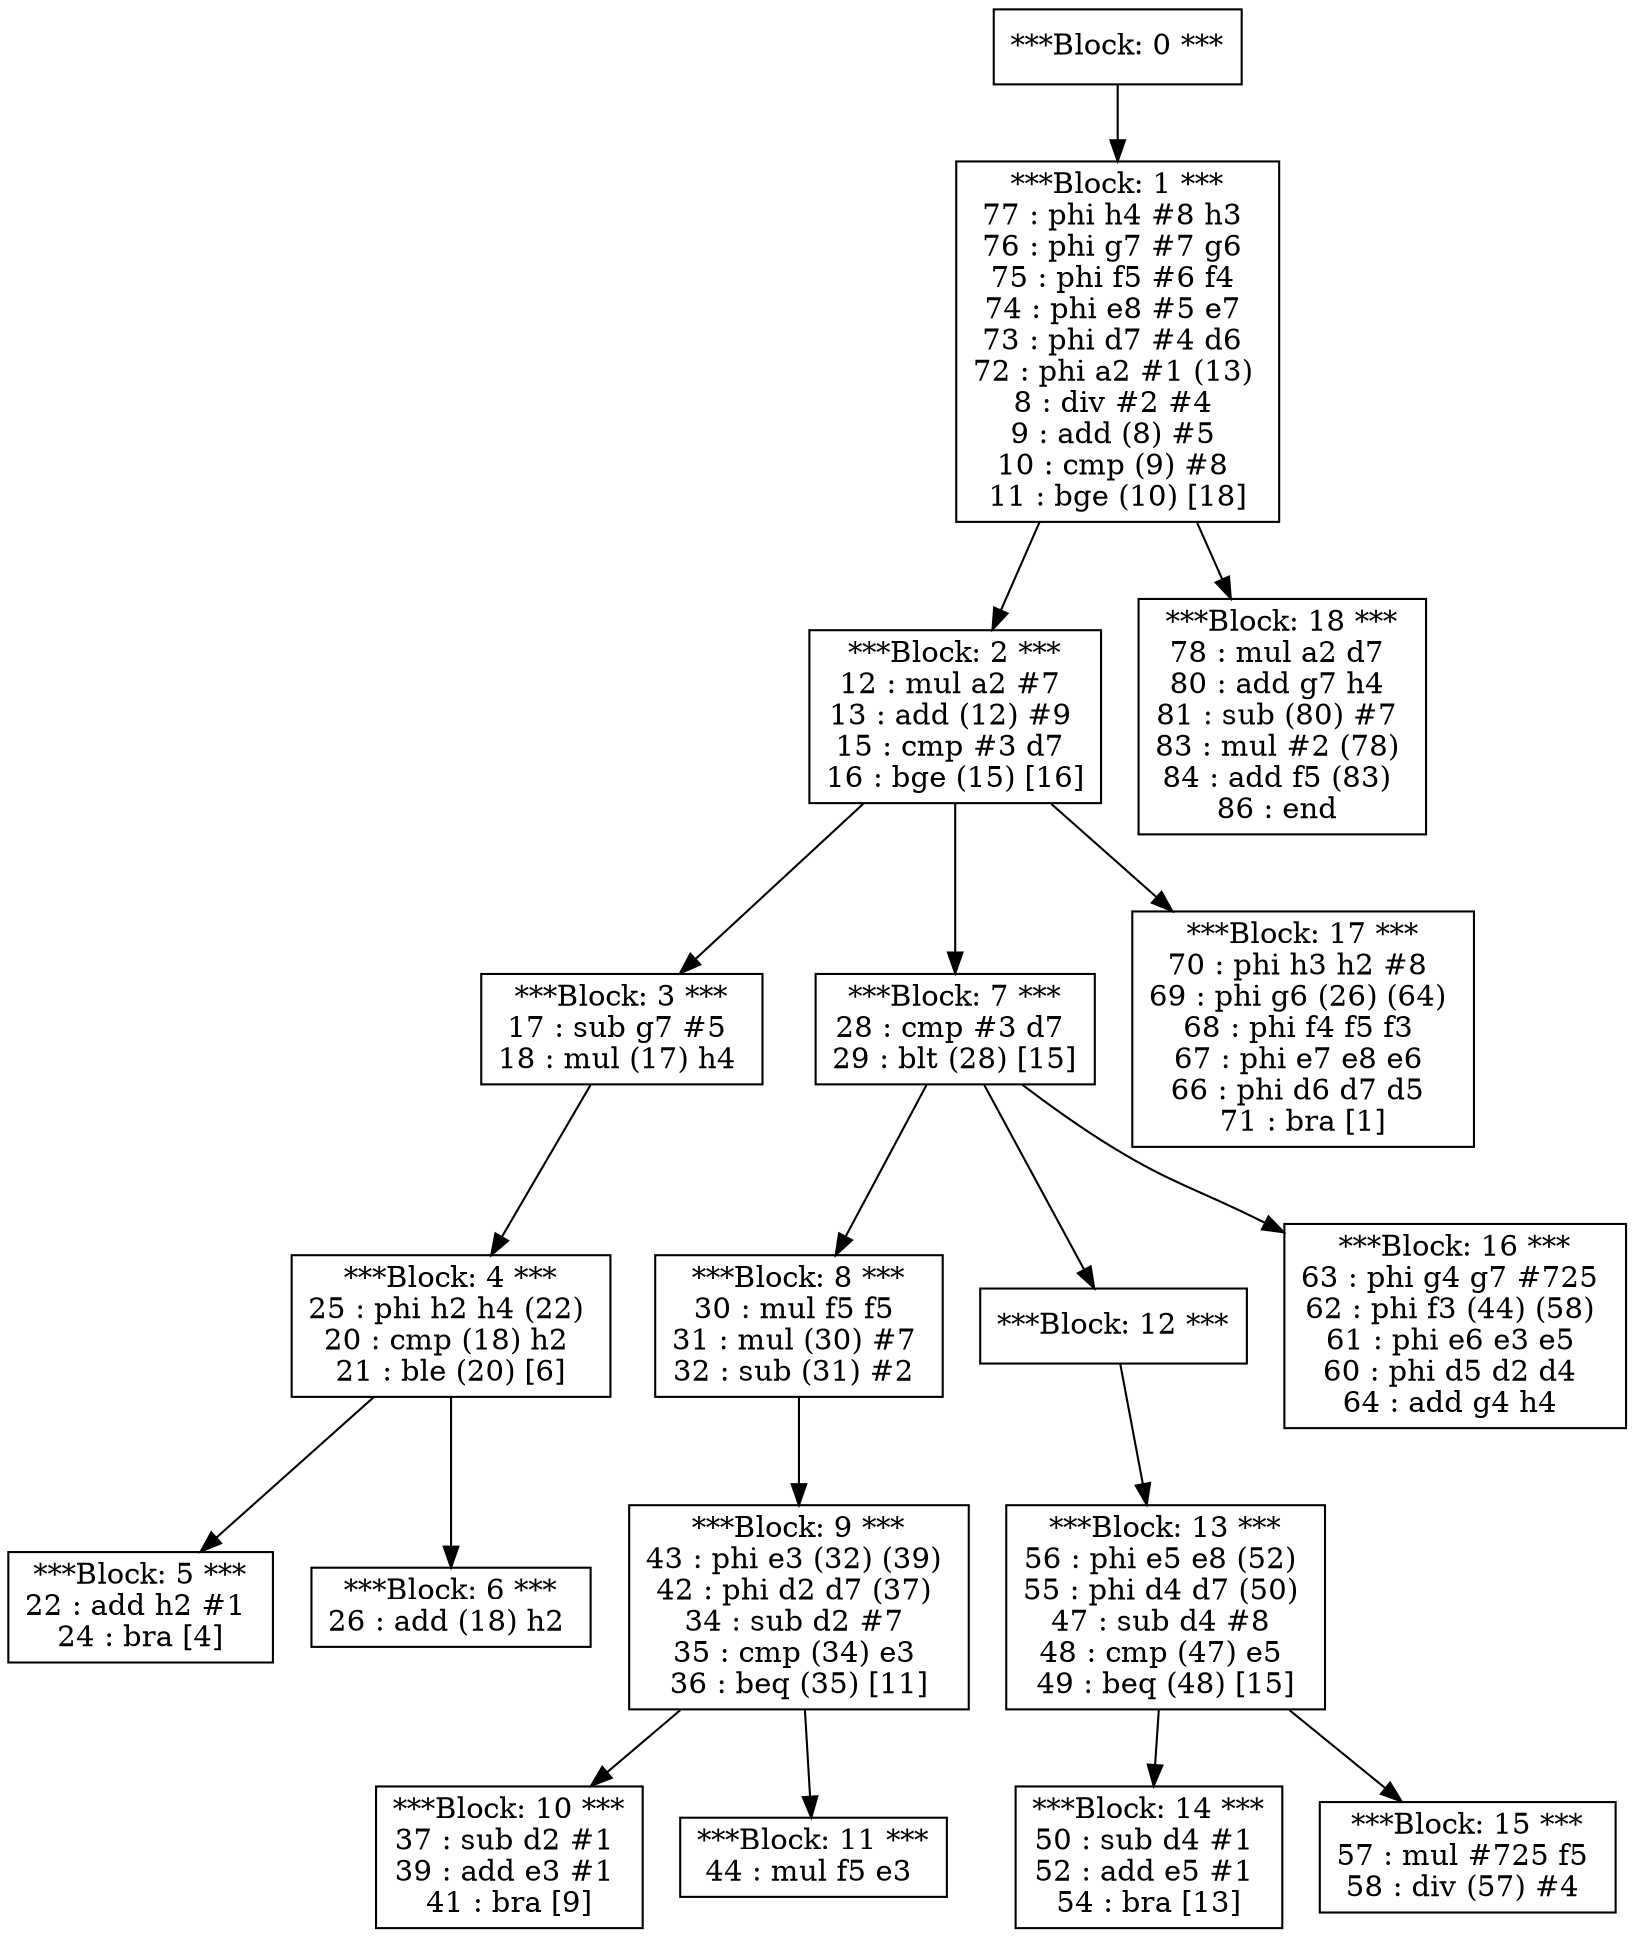 digraph structs {
0 [shape=record,label="***Block: 0 ***\n"]
1 [shape=record,label="***Block: 1 ***\n77 : phi h4 #8 h3 \n76 : phi g7 #7 g6 \n75 : phi f5 #6 f4 \n74 : phi e8 #5 e7 \n73 : phi d7 #4 d6 \n72 : phi a2 #1 (13) \n8 : div #2 #4 \n9 : add (8) #5 \n10 : cmp (9) #8 \n11 : bge (10) [18]\n"]
2 [shape=record,label="***Block: 2 ***\n12 : mul a2 #7 \n13 : add (12) #9 \n15 : cmp #3 d7 \n16 : bge (15) [16]\n"]
3 [shape=record,label="***Block: 3 ***\n17 : sub g7 #5 \n18 : mul (17) h4 \n"]
4 [shape=record,label="***Block: 4 ***\n25 : phi h2 h4 (22) \n20 : cmp (18) h2 \n21 : ble (20) [6]\n"]
5 [shape=record,label="***Block: 5 ***\n22 : add h2 #1 \n24 : bra [4]\n"]
6 [shape=record,label="***Block: 6 ***\n26 : add (18) h2 \n"]
7 [shape=record,label="***Block: 7 ***\n28 : cmp #3 d7 \n29 : blt (28) [15]\n"]
8 [shape=record,label="***Block: 8 ***\n30 : mul f5 f5 \n31 : mul (30) #7 \n32 : sub (31) #2 \n"]
9 [shape=record,label="***Block: 9 ***\n43 : phi e3 (32) (39) \n42 : phi d2 d7 (37) \n34 : sub d2 #7 \n35 : cmp (34) e3 \n36 : beq (35) [11]\n"]
10 [shape=record,label="***Block: 10 ***\n37 : sub d2 #1 \n39 : add e3 #1 \n41 : bra [9]\n"]
11 [shape=record,label="***Block: 11 ***\n44 : mul f5 e3 \n"]
12 [shape=record,label="***Block: 12 ***\n"]
13 [shape=record,label="***Block: 13 ***\n56 : phi e5 e8 (52) \n55 : phi d4 d7 (50) \n47 : sub d4 #8 \n48 : cmp (47) e5 \n49 : beq (48) [15]\n"]
14 [shape=record,label="***Block: 14 ***\n50 : sub d4 #1 \n52 : add e5 #1 \n54 : bra [13]\n"]
15 [shape=record,label="***Block: 15 ***\n57 : mul #725 f5 \n58 : div (57) #4 \n"]
16 [shape=record,label="***Block: 16 ***\n63 : phi g4 g7 #725 \n62 : phi f3 (44) (58) \n61 : phi e6 e3 e5 \n60 : phi d5 d2 d4 \n64 : add g4 h4 \n"]
17 [shape=record,label="***Block: 17 ***\n70 : phi h3 h2 #8 \n69 : phi g6 (26) (64) \n68 : phi f4 f5 f3 \n67 : phi e7 e8 e6 \n66 : phi d6 d7 d5 \n71 : bra [1]\n"]
18 [shape=record,label="***Block: 18 ***\n78 : mul a2 d7 \n80 : add g7 h4 \n81 : sub (80) #7 \n83 : mul #2 (78) \n84 : add f5 (83) \n86 : end \n"]
0 -> 1;
1 -> 2;
2 -> 3;
3 -> 4;
4 -> 5;
4 -> 6;
2 -> 7;
7 -> 8;
8 -> 9;
9 -> 10;
9 -> 11;
7 -> 12;
12 -> 13;
13 -> 14;
13 -> 15;
7 -> 16;
2 -> 17;
1 -> 18;

}
